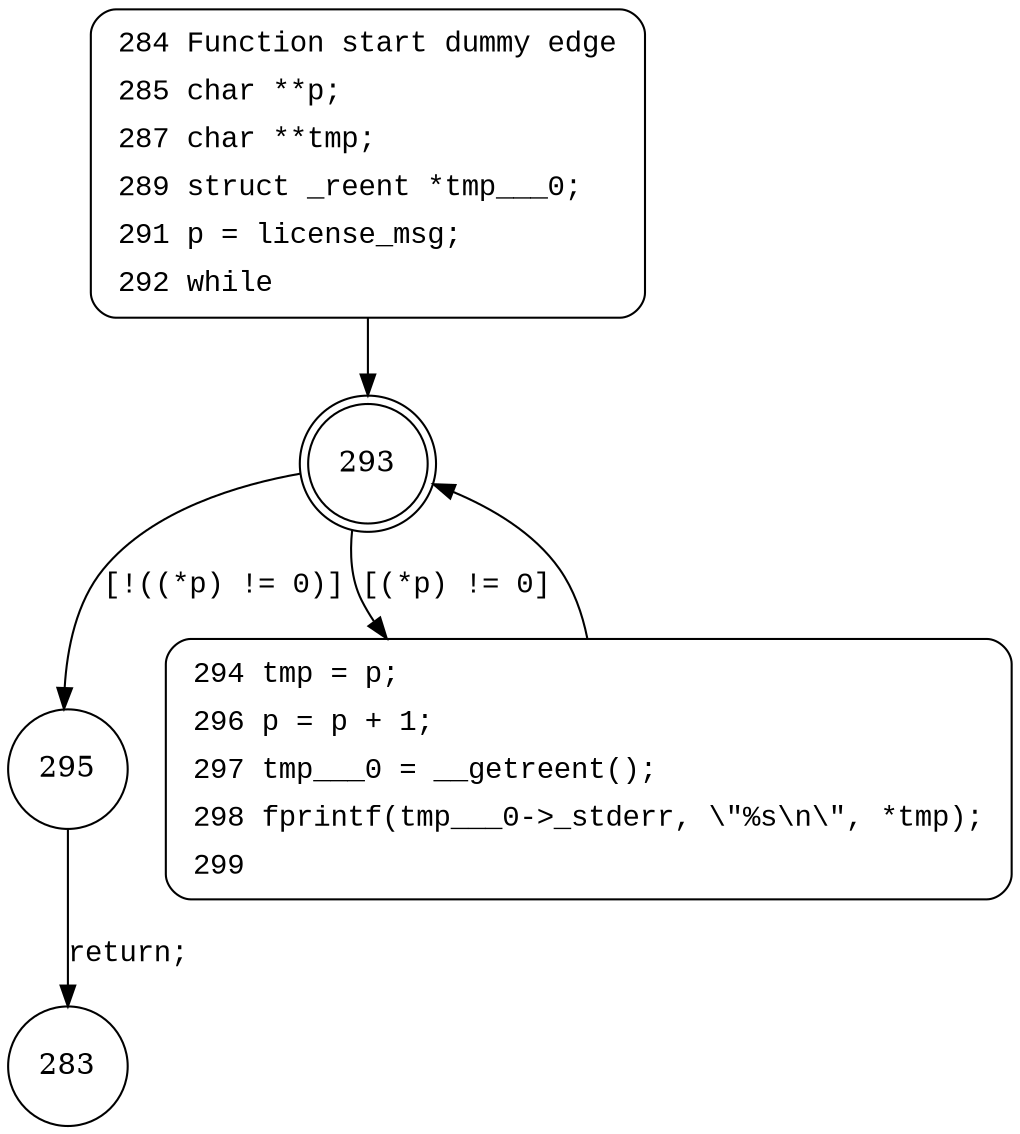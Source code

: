 digraph license {
293 [shape="doublecircle"]
295 [shape="circle"]
294 [shape="circle"]
283 [shape="circle"]
284 [style="filled,bold" penwidth="1" fillcolor="white" fontname="Courier New" shape="Mrecord" label=<<table border="0" cellborder="0" cellpadding="3" bgcolor="white"><tr><td align="right">284</td><td align="left">Function start dummy edge</td></tr><tr><td align="right">285</td><td align="left">char **p;</td></tr><tr><td align="right">287</td><td align="left">char **tmp;</td></tr><tr><td align="right">289</td><td align="left">struct _reent *tmp___0;</td></tr><tr><td align="right">291</td><td align="left">p = license_msg;</td></tr><tr><td align="right">292</td><td align="left">while</td></tr></table>>]
284 -> 293[label=""]
294 [style="filled,bold" penwidth="1" fillcolor="white" fontname="Courier New" shape="Mrecord" label=<<table border="0" cellborder="0" cellpadding="3" bgcolor="white"><tr><td align="right">294</td><td align="left">tmp = p;</td></tr><tr><td align="right">296</td><td align="left">p = p + 1;</td></tr><tr><td align="right">297</td><td align="left">tmp___0 = __getreent();</td></tr><tr><td align="right">298</td><td align="left">fprintf(tmp___0-&gt;_stderr, \"%s\n\", *tmp);</td></tr><tr><td align="right">299</td><td align="left"></td></tr></table>>]
294 -> 293[label=""]
293 -> 295 [label="[!((*p) != 0)]" fontname="Courier New"]
293 -> 294 [label="[(*p) != 0]" fontname="Courier New"]
295 -> 283 [label="return;" fontname="Courier New"]
}